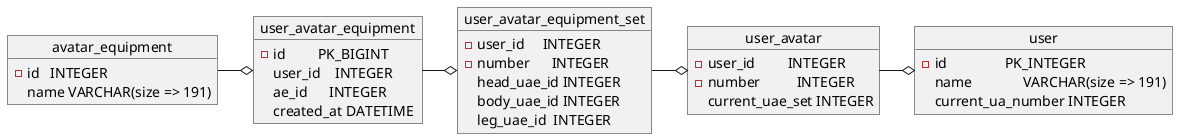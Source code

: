 @startuml

hide circle

object user {
    - id                PK_INTEGER
    name              VARCHAR(size => 191)
    current_ua_number INTEGER
}

object user_avatar {
    - user_id         INTEGER
    - number          INTEGER
    current_uae_set INTEGER
}

object user_avatar_equipment_set {
    - user_id     INTEGER
    - number      INTEGER
    head_uae_id INTEGER
    body_uae_id INTEGER
    leg_uae_id  INTEGER
}

object user_avatar_equipment {
    - id         PK_BIGINT
    user_id    INTEGER
    ae_id      INTEGER
    created_at DATETIME
}

object avatar_equipment {
    - id   INTEGER
    name VARCHAR(size => 191)
}

user_avatar -right-o user
user_avatar_equipment_set -right-o user_avatar
user_avatar_equipment -right-o user_avatar_equipment_set
avatar_equipment -right-o user_avatar_equipment

@enduml

